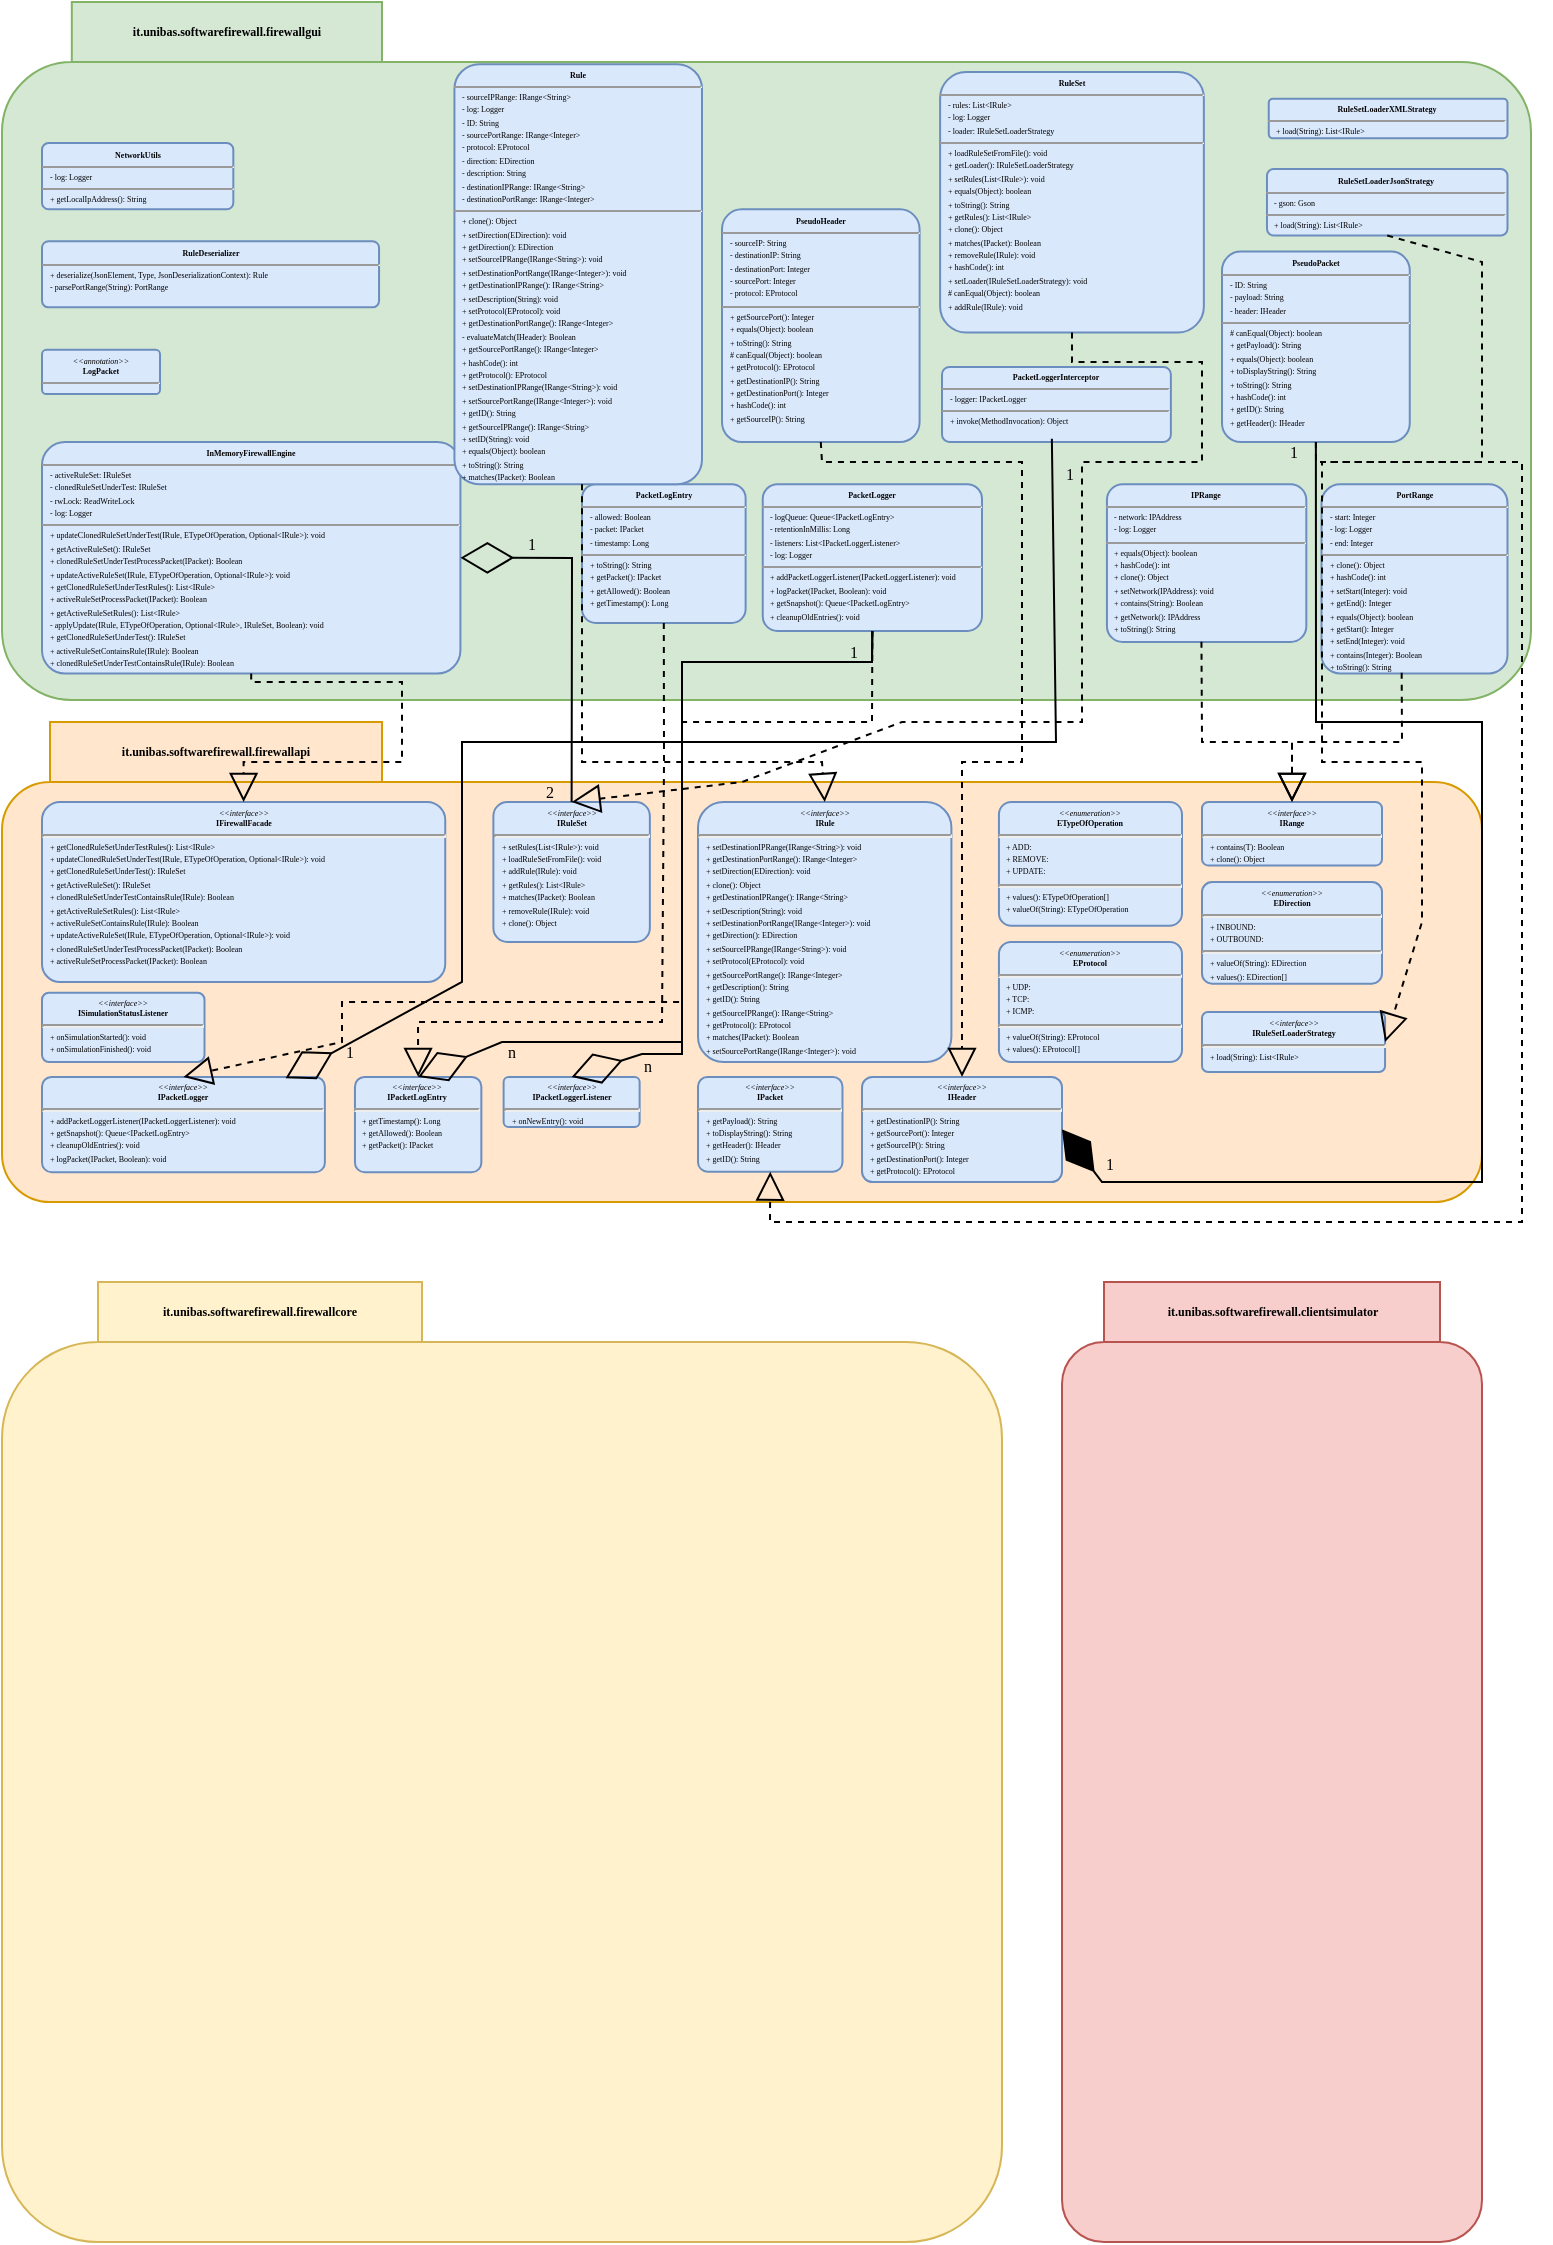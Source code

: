 <mxfile version="27.0.9">
  <diagram id="IjTwH-Po86_Vqoa0VxKK" name="Page-1">
    <mxGraphModel dx="2357" dy="2065" grid="1" gridSize="10" guides="1" tooltips="1" connect="1" arrows="1" fold="1" page="1" pageScale="1" pageWidth="827" pageHeight="1169" background="none" math="0" shadow="0">
      <root>
        <mxCell id="0" />
        <mxCell id="1" parent="0" />
        <mxCell id="Y7qKBM2O2GGH0q0RzG9P-3" value="&lt;font&gt;it.unibas.softwarefirewall.firewallapi&lt;/font&gt;" style="shape=folder;fontStyle=1;tabWidth=190;tabHeight=30;tabPosition=left;html=1;boundedLbl=1;labelInHeader=1;container=1;collapsible=0;recursiveResize=0;whiteSpace=wrap;rounded=1;shadow=0;fillColor=#ffe6cc;strokeColor=#d79b00;fontFamily=Jetbrains Mono;fontSize=6;" parent="1" vertex="1">
          <mxGeometry x="-780" y="-800" width="740" height="240" as="geometry" />
        </mxCell>
        <mxCell id="zuTtKcM1ff-oa4k9CTwb-6" value="" style="group" parent="Y7qKBM2O2GGH0q0RzG9P-3" vertex="1" connectable="0">
          <mxGeometry x="20" y="40" width="671.53" height="209.87" as="geometry" />
        </mxCell>
        <mxCell id="node12" value="&lt;p style=&quot;margin:0px;margin-top:4px;text-align:center;&quot;&gt;&lt;i&gt;&amp;lt;&amp;lt;enumeration&amp;gt;&amp;gt;&lt;/i&gt;&lt;br&gt;&lt;b&gt;EDirection&lt;/b&gt;&lt;/p&gt;&lt;hr&gt;&lt;p style=&quot;margin:0 0 0 4px;line-height:1.6;&quot;&gt;+ INBOUND: &lt;br&gt;+ OUTBOUND: &lt;/p&gt;&lt;hr&gt;&lt;p style=&quot;margin:0 0 0 4px;line-height:1.6;&quot;&gt;+ valueOf(String): EDirection&lt;br&gt;+ values(): EDirection[]&lt;/p&gt;" style="verticalAlign=top;align=left;overflow=fill;fontSize=4;fontFamily=Jetbrains Mono;html=1;rounded=1;shadow=0;comic=0;labelBackgroundColor=none;strokeWidth=1;strokeColor=#6c8ebf;arcSize=10;fontColor=default;fillColor=#dae8fc;" parent="zuTtKcM1ff-oa4k9CTwb-6" vertex="1">
          <mxGeometry x="580" y="40" width="90" height="50.82" as="geometry" />
        </mxCell>
        <mxCell id="node13" value="&lt;p style=&quot;margin:0px;margin-top:4px;text-align:center;&quot;&gt;&lt;i&gt;&amp;lt;&amp;lt;interface&amp;gt;&amp;gt;&lt;/i&gt;&lt;br&gt;&lt;b&gt;IRange&lt;/b&gt;&lt;/p&gt;&lt;hr&gt;&lt;p style=&quot;margin:0 0 0 4px;line-height:1.6;&quot;&gt;+ contains(T): Boolean&lt;br&gt;+ clone(): Object&lt;/p&gt;" style="verticalAlign=top;align=left;overflow=fill;fontSize=4;fontFamily=Jetbrains Mono;html=1;rounded=1;shadow=0;comic=0;labelBackgroundColor=none;strokeWidth=1;strokeColor=#6c8ebf;arcSize=10;fontColor=default;fillColor=#dae8fc;" parent="zuTtKcM1ff-oa4k9CTwb-6" vertex="1">
          <mxGeometry x="580" width="90" height="31.76" as="geometry" />
        </mxCell>
        <mxCell id="node7" value="&lt;p style=&quot;margin:0px;margin-top:4px;text-align:center;&quot;&gt;&lt;i&gt;&amp;lt;&amp;lt;interface&amp;gt;&amp;gt;&lt;/i&gt;&lt;br&gt;&lt;b&gt;IRuleSet&lt;/b&gt;&lt;/p&gt;&lt;hr&gt;&lt;p style=&quot;margin:0 0 0 4px;line-height:1.6;&quot;&gt;+ setRules(List&amp;lt;IRule&amp;gt;): void&lt;br&gt;+ loadRuleSetFromFile(): void&lt;br&gt;+ addRule(IRule): void&lt;br&gt;+ getRules(): List&amp;lt;IRule&amp;gt;&lt;br&gt;+ matches(IPacket): Boolean&lt;br&gt;+ removeRule(IRule): void&lt;br&gt;+ clone(): Object&lt;/p&gt;" style="verticalAlign=top;align=left;overflow=fill;fontSize=4;fontFamily=Jetbrains Mono;html=1;rounded=1;shadow=0;comic=0;labelBackgroundColor=none;strokeWidth=1;strokeColor=#6c8ebf;arcSize=10;fontColor=default;fillColor=#dae8fc;" parent="zuTtKcM1ff-oa4k9CTwb-6" vertex="1">
          <mxGeometry x="225.69" width="78.24" height="70" as="geometry" />
        </mxCell>
        <mxCell id="node8" value="&lt;p style=&quot;margin:0px;margin-top:4px;text-align:center;&quot;&gt;&lt;i&gt;&amp;lt;&amp;lt;interface&amp;gt;&amp;gt;&lt;/i&gt;&lt;br&gt;&lt;b&gt;IRule&lt;/b&gt;&lt;/p&gt;&lt;hr&gt;&lt;p style=&quot;margin:0 0 0 4px;line-height:1.6;&quot;&gt;+ setDestinationIPRange(IRange&amp;lt;String&amp;gt;): void&lt;br&gt;+ getDestinationPortRange(): IRange&amp;lt;Integer&amp;gt;&lt;br&gt;+ setDirection(EDirection): void&lt;br&gt;+ clone(): Object&lt;br&gt;+ getDestinationIPRange(): IRange&amp;lt;String&amp;gt;&lt;br&gt;+ setDescription(String): void&lt;br&gt;+ setDestinationPortRange(IRange&amp;lt;Integer&amp;gt;): void&lt;br&gt;+ getDirection(): EDirection&lt;br&gt;+ setSourceIPRange(IRange&amp;lt;String&amp;gt;): void&lt;br&gt;+ setProtocol(EProtocol): void&lt;br&gt;+ getSourcePortRange(): IRange&amp;lt;Integer&amp;gt;&lt;br&gt;+ getDescription(): String&lt;br&gt;+ getID(): String&lt;br&gt;+ getSourceIPRange(): IRange&amp;lt;String&amp;gt;&lt;br&gt;+ getProtocol(): EProtocol&lt;br&gt;+ matches(IPacket): Boolean&lt;br&gt;+ setSourcePortRange(IRange&amp;lt;Integer&amp;gt;): void&lt;/p&gt;" style="verticalAlign=top;align=left;overflow=fill;fontSize=4;fontFamily=Jetbrains Mono;html=1;rounded=1;shadow=0;comic=0;labelBackgroundColor=none;strokeWidth=1;strokeColor=#6c8ebf;arcSize=10;fontColor=default;fillColor=#dae8fc;" parent="zuTtKcM1ff-oa4k9CTwb-6" vertex="1">
          <mxGeometry x="328.01" width="126.69" height="130" as="geometry" />
        </mxCell>
        <mxCell id="node1" value="&lt;p style=&quot;margin:0px;margin-top:4px;text-align:center;&quot;&gt;&lt;i&gt;&amp;lt;&amp;lt;interface&amp;gt;&amp;gt;&lt;/i&gt;&lt;br&gt;&lt;b&gt;IFirewallFacade&lt;/b&gt;&lt;/p&gt;&lt;hr&gt;&lt;p style=&quot;margin:0 0 0 4px;line-height:1.6;&quot;&gt;+ getClonedRuleSetUnderTestRules(): List&amp;lt;IRule&amp;gt;&lt;br&gt;+ updateClonedRuleSetUnderTest(IRule, ETypeOfOperation, Optional&amp;lt;IRule&amp;gt;): void&lt;br&gt;+ getClonedRuleSetUnderTest(): IRuleSet&lt;br&gt;+ getActiveRuleSet(): IRuleSet&lt;br&gt;+ clonedRuleSetUnderTestContainsRule(IRule): Boolean&lt;br&gt;+ getActiveRuleSetRules(): List&amp;lt;IRule&amp;gt;&lt;br&gt;+ activeRuleSetContainsRule(IRule): Boolean&lt;br&gt;+ updateActiveRuleSet(IRule, ETypeOfOperation, Optional&amp;lt;IRule&amp;gt;): void&lt;br&gt;+ clonedRuleSetUnderTestProcessPacket(IPacket): Boolean&lt;br&gt;+ activeRuleSetProcessPacket(IPacket): Boolean&lt;/p&gt;" style="verticalAlign=top;align=left;overflow=fill;fontSize=4;fontFamily=Jetbrains Mono;html=1;rounded=1;shadow=0;comic=0;labelBackgroundColor=none;strokeWidth=1;fillColor=#dae8fc;strokeColor=#6c8ebf;arcSize=10;" parent="zuTtKcM1ff-oa4k9CTwb-6" vertex="1">
          <mxGeometry width="201.62" height="90" as="geometry" />
        </mxCell>
        <mxCell id="node9" value="&lt;p style=&quot;margin:0px;margin-top:4px;text-align:center;&quot;&gt;&lt;i&gt;&amp;lt;&amp;lt;interface&amp;gt;&amp;gt;&lt;/i&gt;&lt;br&gt;&lt;b&gt;ISimulationStatusListener&lt;/b&gt;&lt;/p&gt;&lt;hr&gt;&lt;p style=&quot;margin:0 0 0 4px;line-height:1.6;&quot;&gt;+ onSimulationStarted(): void&lt;br&gt;+ onSimulationFinished(): void&lt;/p&gt;" style="verticalAlign=top;align=left;overflow=fill;fontSize=4;fontFamily=Jetbrains Mono;html=1;rounded=1;shadow=0;comic=0;labelBackgroundColor=none;strokeWidth=1;strokeColor=#6c8ebf;arcSize=10;fontColor=default;fillColor=#dae8fc;" parent="zuTtKcM1ff-oa4k9CTwb-6" vertex="1">
          <mxGeometry y="95.374" width="81.25" height="34.624" as="geometry" />
        </mxCell>
        <mxCell id="5QhLUKLZfmG-UPf2fnDZ-47" value="&lt;div style=&quot;text-align: center;&quot;&gt;&lt;font face=&quot;Jetbrains Mono&quot;&gt;&lt;span style=&quot;font-size: 8px;&quot;&gt;1&lt;/span&gt;&lt;/font&gt;&lt;/div&gt;" style="text;whiteSpace=wrap;html=1;" vertex="1" parent="zuTtKcM1ff-oa4k9CTwb-6">
          <mxGeometry x="150" y="110" width="10" height="20" as="geometry" />
        </mxCell>
        <mxCell id="5QhLUKLZfmG-UPf2fnDZ-55" value="&lt;div style=&quot;text-align: center;&quot;&gt;&lt;font face=&quot;Jetbrains Mono&quot;&gt;&lt;span style=&quot;font-size: 8px;&quot;&gt;1&lt;/span&gt;&lt;/font&gt;&lt;/div&gt;" style="text;whiteSpace=wrap;html=1;" vertex="1" parent="zuTtKcM1ff-oa4k9CTwb-6">
          <mxGeometry x="530" y="166" width="10" height="20" as="geometry" />
        </mxCell>
        <mxCell id="node2" value="&lt;p style=&quot;margin:0px;margin-top:4px;text-align:center;&quot;&gt;&lt;i&gt;&amp;lt;&amp;lt;interface&amp;gt;&amp;gt;&lt;/i&gt;&lt;br&gt;&lt;b&gt;IPacketLogger&lt;/b&gt;&lt;/p&gt;&lt;hr&gt;&lt;p style=&quot;margin:0 0 0 4px;line-height:1.6;&quot;&gt;+ addPacketLoggerListener(IPacketLoggerListener): void&lt;br&gt;+ getSnapshot(): Queue&amp;lt;IPacketLogEntry&amp;gt;&lt;br&gt;+ cleanupOldEntries(): void&lt;br&gt;+ logPacket(IPacket, Boolean): void&lt;/p&gt;" style="verticalAlign=top;align=left;overflow=fill;fontSize=4;fontFamily=Jetbrains Mono;html=1;rounded=1;shadow=0;comic=0;labelBackgroundColor=none;strokeWidth=1;strokeColor=#6c8ebf;arcSize=10;fontColor=default;fillColor=#dae8fc;" parent="Y7qKBM2O2GGH0q0RzG9P-3" vertex="1">
          <mxGeometry x="20" y="177.453" width="141.435" height="47.647" as="geometry" />
        </mxCell>
        <mxCell id="node6" value="&lt;p style=&quot;margin:0px;margin-top:4px;text-align:center;&quot;&gt;&lt;i&gt;&amp;lt;&amp;lt;interface&amp;gt;&amp;gt;&lt;/i&gt;&lt;br&gt;&lt;b&gt;IPacketLoggerListener&lt;/b&gt;&lt;/p&gt;&lt;hr&gt;&lt;p style=&quot;margin:0 0 0 4px;line-height:1.6;&quot;&gt;+ onNewEntry(): void&lt;/p&gt;" style="verticalAlign=top;align=left;overflow=fill;fontSize=4;fontFamily=Jetbrains Mono;html=1;rounded=1;shadow=0;comic=0;labelBackgroundColor=none;strokeWidth=1;strokeColor=#6c8ebf;arcSize=10;fontColor=default;fillColor=#dae8fc;" parent="Y7qKBM2O2GGH0q0RzG9P-3" vertex="1">
          <mxGeometry x="250.803" y="177.453" width="68.009" height="25.094" as="geometry" />
        </mxCell>
        <mxCell id="node11" value="&lt;p style=&quot;margin:0px;margin-top:4px;text-align:center;&quot;&gt;&lt;font&gt;&lt;i&gt;&amp;lt;&amp;lt;interface&amp;gt;&amp;gt;&lt;/i&gt;&lt;br&gt;&lt;b&gt;IPacketLogEntry&lt;/b&gt;&lt;/font&gt;&lt;/p&gt;&lt;hr&gt;&lt;p style=&quot;margin:0 0 0 4px;line-height:1.6;&quot;&gt;&lt;font&gt;+ getTimestamp(): Long&lt;br&gt;+ getAllowed(): Boolean&lt;br&gt;+ getPacket(): IPacket&lt;/font&gt;&lt;/p&gt;" style="verticalAlign=top;align=left;overflow=fill;fontSize=4;fontFamily=Jetbrains Mono;html=1;rounded=1;shadow=0;comic=0;labelBackgroundColor=none;strokeWidth=1;strokeColor=#6c8ebf;arcSize=10;fontColor=default;fillColor=#dae8fc;" parent="Y7qKBM2O2GGH0q0RzG9P-3" vertex="1">
          <mxGeometry x="176.481" y="177.453" width="63.194" height="47.647" as="geometry" />
        </mxCell>
        <mxCell id="node0" value="&lt;p style=&quot;margin:0px;margin-top:4px;text-align:center;&quot;&gt;&lt;i&gt;&amp;lt;&amp;lt;interface&amp;gt;&amp;gt;&lt;/i&gt;&lt;br&gt;&lt;b&gt;IPacket&lt;/b&gt;&lt;/p&gt;&lt;hr&gt;&lt;p style=&quot;margin:0 0 0 4px;line-height:1.6;&quot;&gt;+ getPayload(): String&lt;br&gt;+ toDisplayString(): String&lt;br&gt;+ getHeader(): IHeader&lt;br&gt;+ getID(): String&lt;/p&gt;" style="verticalAlign=top;align=left;overflow=fill;fontSize=4;fontFamily=Jetbrains Mono;html=1;rounded=1;shadow=0;comic=0;labelBackgroundColor=none;strokeWidth=1;strokeColor=#6c8ebf;arcSize=10;fontColor=default;fillColor=#dae8fc;" parent="Y7qKBM2O2GGH0q0RzG9P-3" vertex="1">
          <mxGeometry x="348.01" y="177.45" width="72.22" height="47.37" as="geometry" />
        </mxCell>
        <mxCell id="node3" value="&lt;p style=&quot;margin:0px;margin-top:4px;text-align:center;&quot;&gt;&lt;font&gt;&lt;i&gt;&amp;lt;&amp;lt;interface&amp;gt;&amp;gt;&lt;/i&gt;&lt;br&gt;&lt;b&gt;IHeader&lt;/b&gt;&lt;/font&gt;&lt;/p&gt;&lt;hr&gt;&lt;p style=&quot;margin:0 0 0 4px;line-height:1.6;&quot;&gt;&lt;font&gt;+ getDestinationIP(): String&lt;br&gt;+ getSourcePort(): Integer&lt;br&gt;+ getSourceIP(): String&lt;br&gt;+ getDestinationPort(): Integer&lt;br&gt;+ getProtocol(): EProtocol&lt;/font&gt;&lt;/p&gt;" style="verticalAlign=top;align=left;overflow=fill;fontSize=4;fontFamily=Jetbrains Mono;html=1;rounded=1;shadow=0;comic=0;labelBackgroundColor=none;strokeWidth=1;strokeColor=#6c8ebf;arcSize=10;fontColor=default;fillColor=#dae8fc;" parent="Y7qKBM2O2GGH0q0RzG9P-3" vertex="1">
          <mxGeometry x="430" y="177.45" width="100" height="52.55" as="geometry" />
        </mxCell>
        <mxCell id="5QhLUKLZfmG-UPf2fnDZ-26" value="&lt;div style=&quot;text-align: center;&quot;&gt;&lt;span style=&quot;background-color: transparent; color: light-dark(rgb(0, 0, 0), rgb(255, 255, 255)); font-size: 8px;&quot;&gt;&lt;font face=&quot;Jetbrains Mono&quot;&gt;2&lt;/font&gt;&lt;/span&gt;&lt;/div&gt;" style="text;whiteSpace=wrap;html=1;" vertex="1" parent="Y7qKBM2O2GGH0q0RzG9P-3">
          <mxGeometry x="270" y="20" width="10" height="20" as="geometry" />
        </mxCell>
        <mxCell id="5QhLUKLZfmG-UPf2fnDZ-43" value="&lt;div style=&quot;text-align: center;&quot;&gt;&lt;font face=&quot;Jetbrains Mono&quot;&gt;&lt;span style=&quot;font-size: 8px;&quot;&gt;n&lt;/span&gt;&lt;/font&gt;&lt;/div&gt;" style="text;whiteSpace=wrap;html=1;" vertex="1" parent="Y7qKBM2O2GGH0q0RzG9P-3">
          <mxGeometry x="250.8" y="150" width="10" height="20" as="geometry" />
        </mxCell>
        <mxCell id="5QhLUKLZfmG-UPf2fnDZ-45" value="&lt;div style=&quot;text-align: center;&quot;&gt;&lt;font face=&quot;Jetbrains Mono&quot;&gt;&lt;span style=&quot;font-size: 8px;&quot;&gt;n&lt;/span&gt;&lt;/font&gt;&lt;/div&gt;" style="text;whiteSpace=wrap;html=1;" vertex="1" parent="Y7qKBM2O2GGH0q0RzG9P-3">
          <mxGeometry x="318.81" y="157.45" width="10" height="20" as="geometry" />
        </mxCell>
        <mxCell id="node5" value="&lt;p style=&quot;margin:0px;margin-top:4px;text-align:center;&quot;&gt;&lt;i&gt;&amp;lt;&amp;lt;interface&amp;gt;&amp;gt;&lt;/i&gt;&lt;br&gt;&lt;b&gt;IRuleSetLoaderStrategy&lt;/b&gt;&lt;/p&gt;&lt;hr&gt;&lt;p style=&quot;margin:0 0 0 4px;line-height:1.6;&quot;&gt;+ load(String): List&amp;lt;IRule&amp;gt;&lt;/p&gt;" style="verticalAlign=top;align=left;overflow=fill;fontSize=4;fontFamily=Jetbrains Mono;html=1;rounded=1;shadow=0;comic=0;labelBackgroundColor=none;strokeWidth=1;strokeColor=#6c8ebf;arcSize=10;fontColor=default;fillColor=#dae8fc;" parent="Y7qKBM2O2GGH0q0RzG9P-3" vertex="1">
          <mxGeometry x="600" y="145" width="91.53" height="30" as="geometry" />
        </mxCell>
        <mxCell id="node10" value="&lt;p style=&quot;margin:0px;margin-top:4px;text-align:center;&quot;&gt;&lt;i&gt;&amp;lt;&amp;lt;enumeration&amp;gt;&amp;gt;&lt;/i&gt;&lt;br&gt;&lt;b&gt;ETypeOfOperation&lt;/b&gt;&lt;/p&gt;&lt;hr&gt;&lt;p style=&quot;margin:0 0 0 4px;line-height:1.6;&quot;&gt;+ ADD: &lt;br&gt;+ REMOVE: &lt;br&gt;+ UPDATE: &lt;/p&gt;&lt;hr&gt;&lt;p style=&quot;margin:0 0 0 4px;line-height:1.6;&quot;&gt;+ values(): ETypeOfOperation[]&lt;br&gt;+ valueOf(String): ETypeOfOperation&lt;/p&gt;" style="verticalAlign=top;align=left;overflow=fill;fontSize=4;fontFamily=Jetbrains Mono;html=1;rounded=1;shadow=0;comic=0;labelBackgroundColor=none;strokeWidth=1;strokeColor=#6c8ebf;arcSize=10;fontColor=default;fillColor=#dae8fc;" parent="Y7qKBM2O2GGH0q0RzG9P-3" vertex="1">
          <mxGeometry x="498.47" y="40.0" width="91.53" height="61.88" as="geometry" />
        </mxCell>
        <mxCell id="node4" value="&lt;p style=&quot;margin:0px;margin-top:4px;text-align:center;&quot;&gt;&lt;i&gt;&amp;lt;&amp;lt;enumeration&amp;gt;&amp;gt;&lt;/i&gt;&lt;br&gt;&lt;b&gt;EProtocol&lt;/b&gt;&lt;/p&gt;&lt;hr&gt;&lt;p style=&quot;margin:0 0 0 4px;line-height:1.6;&quot;&gt;+ UDP: &lt;br&gt;+ TCP: &lt;br&gt;+ ICMP: &lt;/p&gt;&lt;hr&gt;&lt;p style=&quot;margin:0 0 0 4px;line-height:1.6;&quot;&gt;+ valueOf(String): EProtocol&lt;br&gt;+ values(): EProtocol[]&lt;/p&gt;" style="verticalAlign=top;align=left;overflow=fill;fontSize=4;fontFamily=Jetbrains Mono;html=1;rounded=1;shadow=0;comic=0;labelBackgroundColor=none;strokeWidth=1;strokeColor=#6c8ebf;arcSize=10;fontColor=default;fillColor=#dae8fc;" parent="Y7qKBM2O2GGH0q0RzG9P-3" vertex="1">
          <mxGeometry x="498.47" y="110" width="91.53" height="60" as="geometry" />
        </mxCell>
        <mxCell id="OnnQE_iedf080fl_v-75-1" value="&lt;font&gt;it.unibas.softwarefirewall.firewallgui&lt;/font&gt;" style="shape=folder;fontStyle=1;tabWidth=190;tabHeight=30;tabPosition=left;html=1;boundedLbl=1;labelInHeader=1;container=1;collapsible=0;recursiveResize=0;whiteSpace=wrap;rounded=1;shadow=0;fillColor=#d5e8d4;strokeColor=#82b366;fontFamily=Jetbrains Mono;fontSize=6;" parent="1" vertex="1">
          <mxGeometry x="-780" y="-1160" width="764.5" height="349" as="geometry" />
        </mxCell>
        <mxCell id="5QhLUKLZfmG-UPf2fnDZ-11" value="&lt;p style=&quot;margin:0px;margin-top:4px;text-align:center;&quot;&gt;&lt;b&gt;PseudoPacket&lt;/b&gt;&lt;/p&gt;&lt;hr size=&quot;1&quot;/&gt;&lt;p style=&quot;margin:0 0 0 4px;line-height:1.6;&quot;&gt;- ID: String&lt;br/&gt;- payload: String&lt;br/&gt;- header: IHeader&lt;/p&gt;&lt;hr size=&quot;1&quot;/&gt;&lt;p style=&quot;margin:0 0 0 4px;line-height:1.6;&quot;&gt;# canEqual(Object): boolean&lt;br/&gt;+ getPayload(): String&lt;br/&gt;+ equals(Object): boolean&lt;br/&gt;+ toDisplayString(): String&lt;br/&gt;+ toString(): String&lt;br/&gt;+ hashCode(): int&lt;br/&gt;+ getID(): String&lt;br/&gt;+ getHeader(): IHeader&lt;/p&gt;" style="verticalAlign=top;align=left;overflow=fill;fontSize=4;fontFamily=Jetbrains Mono;html=1;rounded=1;shadow=0;comic=0;labelBackgroundColor=none;strokeWidth=1;pointerEvents=0;fontColor=default;fillColor=#dae8fc;gradientColor=none;strokeColor=#6c8ebf;arcSize=10;" vertex="1" parent="OnnQE_iedf080fl_v-75-1">
          <mxGeometry x="610" y="124.8" width="93.88" height="95.2" as="geometry" />
        </mxCell>
        <mxCell id="5QhLUKLZfmG-UPf2fnDZ-2" value="&lt;p style=&quot;margin:0px;margin-top:4px;text-align:center;&quot;&gt;&lt;b&gt;IPRange&lt;/b&gt;&lt;/p&gt;&lt;hr size=&quot;1&quot;/&gt;&lt;p style=&quot;margin:0 0 0 4px;line-height:1.6;&quot;&gt;- network: IPAddress&lt;br/&gt;- log: Logger&lt;/p&gt;&lt;hr size=&quot;1&quot;/&gt;&lt;p style=&quot;margin:0 0 0 4px;line-height:1.6;&quot;&gt;+ equals(Object): boolean&lt;br/&gt;+ hashCode(): int&lt;br/&gt;+ clone(): Object&lt;br/&gt;+ setNetwork(IPAddress): void&lt;br/&gt;+ contains(String): Boolean&lt;br/&gt;+ getNetwork(): IPAddress&lt;br/&gt;+ toString(): String&lt;/p&gt;" style="verticalAlign=top;align=left;overflow=fill;fontSize=4;fontFamily=Jetbrains Mono;html=1;rounded=1;shadow=0;comic=0;labelBackgroundColor=none;strokeWidth=1;pointerEvents=0;fontColor=default;fillColor=#dae8fc;gradientColor=none;strokeColor=#6c8ebf;arcSize=10;" vertex="1" parent="OnnQE_iedf080fl_v-75-1">
          <mxGeometry x="552.47" y="241.13" width="99.69" height="78.87" as="geometry" />
        </mxCell>
        <mxCell id="5QhLUKLZfmG-UPf2fnDZ-3" value="&lt;p style=&quot;margin:0px;margin-top:4px;text-align:center;&quot;&gt;&lt;b&gt;InMemoryFirewallEngine&lt;/b&gt;&lt;/p&gt;&lt;hr size=&quot;1&quot;/&gt;&lt;p style=&quot;margin:0 0 0 4px;line-height:1.6;&quot;&gt;- activeRuleSet: IRuleSet&lt;br/&gt;- clonedRuleSetUnderTest: IRuleSet&lt;br/&gt;- rwLock: ReadWriteLock&lt;br/&gt;- log: Logger&lt;/p&gt;&lt;hr size=&quot;1&quot;/&gt;&lt;p style=&quot;margin:0 0 0 4px;line-height:1.6;&quot;&gt;+ updateClonedRuleSetUnderTest(IRule, ETypeOfOperation, Optional&amp;lt;IRule&amp;gt;): void&lt;br/&gt;+ getActiveRuleSet(): IRuleSet&lt;br/&gt;+ clonedRuleSetUnderTestProcessPacket(IPacket): Boolean&lt;br/&gt;+ updateActiveRuleSet(IRule, ETypeOfOperation, Optional&amp;lt;IRule&amp;gt;): void&lt;br/&gt;+ getClonedRuleSetUnderTestRules(): List&amp;lt;IRule&amp;gt;&lt;br/&gt;+ activeRuleSetProcessPacket(IPacket): Boolean&lt;br/&gt;+ getActiveRuleSetRules(): List&amp;lt;IRule&amp;gt;&lt;br/&gt;- applyUpdate(IRule, ETypeOfOperation, Optional&amp;lt;IRule&amp;gt;, IRuleSet, Boolean): void&lt;br/&gt;+ getClonedRuleSetUnderTest(): IRuleSet&lt;br/&gt;+ activeRuleSetContainsRule(IRule): Boolean&lt;br/&gt;+ clonedRuleSetUnderTestContainsRule(IRule): Boolean&lt;/p&gt;" style="verticalAlign=top;align=left;overflow=fill;fontSize=4;fontFamily=Jetbrains Mono;html=1;rounded=1;shadow=0;comic=0;labelBackgroundColor=none;strokeWidth=1;pointerEvents=0;fontColor=default;fillColor=#dae8fc;gradientColor=none;strokeColor=#6c8ebf;arcSize=10;" vertex="1" parent="OnnQE_iedf080fl_v-75-1">
          <mxGeometry x="20" y="220" width="209.21" height="115.76" as="geometry" />
        </mxCell>
        <mxCell id="5QhLUKLZfmG-UPf2fnDZ-4" value="&lt;p style=&quot;margin:0px;margin-top:4px;text-align:center;&quot;&gt;&lt;i&gt;&amp;lt;&amp;lt;annotation&amp;gt;&amp;gt;&lt;/i&gt;&lt;br/&gt;&lt;b&gt;LogPacket&lt;/b&gt;&lt;/p&gt;&lt;hr size=&quot;1&quot;/&gt;" style="verticalAlign=top;align=left;overflow=fill;fontSize=4;fontFamily=Jetbrains Mono;html=1;rounded=1;shadow=0;comic=0;labelBackgroundColor=none;strokeWidth=1;pointerEvents=0;fontColor=default;fillColor=#dae8fc;gradientColor=none;strokeColor=#6c8ebf;arcSize=10;" vertex="1" parent="OnnQE_iedf080fl_v-75-1">
          <mxGeometry x="20" y="173.91" width="59.01" height="22.13" as="geometry" />
        </mxCell>
        <mxCell id="5QhLUKLZfmG-UPf2fnDZ-5" value="&lt;p style=&quot;margin:0px;margin-top:4px;text-align:center;&quot;&gt;&lt;b&gt;NetworkUtils&lt;/b&gt;&lt;/p&gt;&lt;hr size=&quot;1&quot;/&gt;&lt;p style=&quot;margin:0 0 0 4px;line-height:1.6;&quot;&gt;- log: Logger&lt;/p&gt;&lt;hr size=&quot;1&quot;/&gt;&lt;p style=&quot;margin:0 0 0 4px;line-height:1.6;&quot;&gt;+ getLocalIpAddress(): String&lt;/p&gt;" style="verticalAlign=top;align=left;overflow=fill;fontSize=4;fontFamily=Jetbrains Mono;html=1;rounded=1;shadow=0;comic=0;labelBackgroundColor=none;strokeWidth=1;pointerEvents=0;fontColor=default;fillColor=#dae8fc;gradientColor=none;strokeColor=#6c8ebf;arcSize=10;" vertex="1" parent="OnnQE_iedf080fl_v-75-1">
          <mxGeometry x="20" y="70.56" width="95.66" height="33.11" as="geometry" />
        </mxCell>
        <mxCell id="5QhLUKLZfmG-UPf2fnDZ-6" value="&lt;p style=&quot;margin:0px;margin-top:4px;text-align:center;&quot;&gt;&lt;b&gt;PacketLogEntry&lt;/b&gt;&lt;/p&gt;&lt;hr size=&quot;1&quot;/&gt;&lt;p style=&quot;margin:0 0 0 4px;line-height:1.6;&quot;&gt;- allowed: Boolean&lt;br/&gt;- packet: IPacket&lt;br/&gt;- timestamp: Long&lt;/p&gt;&lt;hr size=&quot;1&quot;/&gt;&lt;p style=&quot;margin:0 0 0 4px;line-height:1.6;&quot;&gt;+ toString(): String&lt;br/&gt;+ getPacket(): IPacket&lt;br/&gt;+ getAllowed(): Boolean&lt;br/&gt;+ getTimestamp(): Long&lt;/p&gt;" style="verticalAlign=top;align=left;overflow=fill;fontSize=4;fontFamily=Jetbrains Mono;html=1;rounded=1;shadow=0;comic=0;labelBackgroundColor=none;strokeWidth=1;pointerEvents=0;fontColor=default;fillColor=#dae8fc;gradientColor=none;strokeColor=#6c8ebf;arcSize=10;" vertex="1" parent="OnnQE_iedf080fl_v-75-1">
          <mxGeometry x="290" y="241.13" width="81.81" height="69.36" as="geometry" />
        </mxCell>
        <mxCell id="5QhLUKLZfmG-UPf2fnDZ-7" value="&lt;p style=&quot;margin:0px;margin-top:4px;text-align:center;&quot;&gt;&lt;b&gt;PacketLogger&lt;/b&gt;&lt;/p&gt;&lt;hr size=&quot;1&quot;/&gt;&lt;p style=&quot;margin:0 0 0 4px;line-height:1.6;&quot;&gt;- logQueue: Queue&amp;lt;IPacketLogEntry&amp;gt;&lt;br/&gt;- retentionInMillis: Long&lt;br/&gt;- listeners: List&amp;lt;IPacketLoggerListener&amp;gt;&lt;br/&gt;- log: Logger&lt;/p&gt;&lt;hr size=&quot;1&quot;/&gt;&lt;p style=&quot;margin:0 0 0 4px;line-height:1.6;&quot;&gt;+ addPacketLoggerListener(IPacketLoggerListener): void&lt;br/&gt;+ logPacket(IPacket, Boolean): void&lt;br/&gt;+ getSnapshot(): Queue&amp;lt;IPacketLogEntry&amp;gt;&lt;br/&gt;+ cleanupOldEntries(): void&lt;/p&gt;" style="verticalAlign=top;align=left;overflow=fill;fontSize=4;fontFamily=Jetbrains Mono;html=1;rounded=1;shadow=0;comic=0;labelBackgroundColor=none;strokeWidth=1;pointerEvents=0;fontColor=default;fillColor=#dae8fc;gradientColor=none;strokeColor=#6c8ebf;arcSize=10;" vertex="1" parent="OnnQE_iedf080fl_v-75-1">
          <mxGeometry x="380.37" y="241.13" width="109.63" height="73.33" as="geometry" />
        </mxCell>
        <mxCell id="5QhLUKLZfmG-UPf2fnDZ-8" value="&lt;p style=&quot;margin:0px;margin-top:4px;text-align:center;&quot;&gt;&lt;b&gt;PacketLoggerInterceptor&lt;/b&gt;&lt;/p&gt;&lt;hr size=&quot;1&quot;/&gt;&lt;p style=&quot;margin:0 0 0 4px;line-height:1.6;&quot;&gt;- logger: IPacketLogger&lt;/p&gt;&lt;hr size=&quot;1&quot;/&gt;&lt;p style=&quot;margin:0 0 0 4px;line-height:1.6;&quot;&gt;+ invoke(MethodInvocation): Object&lt;/p&gt;" style="verticalAlign=top;align=left;overflow=fill;fontSize=4;fontFamily=Jetbrains Mono;html=1;rounded=1;shadow=0;comic=0;labelBackgroundColor=none;strokeWidth=1;pointerEvents=0;fontColor=default;fillColor=#dae8fc;gradientColor=none;strokeColor=#6c8ebf;arcSize=10;" vertex="1" parent="OnnQE_iedf080fl_v-75-1">
          <mxGeometry x="470" y="182.48" width="114.44" height="37.52" as="geometry" />
        </mxCell>
        <mxCell id="5QhLUKLZfmG-UPf2fnDZ-9" value="&lt;p style=&quot;margin:0px;margin-top:4px;text-align:center;&quot;&gt;&lt;b&gt;PortRange&lt;/b&gt;&lt;/p&gt;&lt;hr size=&quot;1&quot;/&gt;&lt;p style=&quot;margin:0 0 0 4px;line-height:1.6;&quot;&gt;- start: Integer&lt;br/&gt;- log: Logger&lt;br/&gt;- end: Integer&lt;/p&gt;&lt;hr size=&quot;1&quot;/&gt;&lt;p style=&quot;margin:0 0 0 4px;line-height:1.6;&quot;&gt;+ clone(): Object&lt;br/&gt;+ hashCode(): int&lt;br/&gt;+ setStart(Integer): void&lt;br/&gt;+ getEnd(): Integer&lt;br/&gt;+ equals(Object): boolean&lt;br/&gt;+ getStart(): Integer&lt;br/&gt;+ setEnd(Integer): void&lt;br/&gt;+ contains(Integer): Boolean&lt;br/&gt;+ toString(): String&lt;/p&gt;" style="verticalAlign=top;align=left;overflow=fill;fontSize=4;fontFamily=Jetbrains Mono;html=1;rounded=1;shadow=0;comic=0;labelBackgroundColor=none;strokeWidth=1;pointerEvents=0;fontColor=default;fillColor=#dae8fc;gradientColor=none;strokeColor=#6c8ebf;arcSize=10;" vertex="1" parent="OnnQE_iedf080fl_v-75-1">
          <mxGeometry x="659.76" y="241.13" width="92.98" height="94.63" as="geometry" />
        </mxCell>
        <mxCell id="5QhLUKLZfmG-UPf2fnDZ-10" value="&lt;p style=&quot;margin:0px;margin-top:4px;text-align:center;&quot;&gt;&lt;b&gt;PseudoHeader&lt;/b&gt;&lt;/p&gt;&lt;hr size=&quot;1&quot;/&gt;&lt;p style=&quot;margin:0 0 0 4px;line-height:1.6;&quot;&gt;- sourceIP: String&lt;br/&gt;- destinationIP: String&lt;br/&gt;- destinationPort: Integer&lt;br/&gt;- sourcePort: Integer&lt;br/&gt;- protocol: EProtocol&lt;/p&gt;&lt;hr size=&quot;1&quot;/&gt;&lt;p style=&quot;margin:0 0 0 4px;line-height:1.6;&quot;&gt;+ getSourcePort(): Integer&lt;br/&gt;+ equals(Object): boolean&lt;br/&gt;+ toString(): String&lt;br/&gt;# canEqual(Object): boolean&lt;br/&gt;+ getProtocol(): EProtocol&lt;br/&gt;+ getDestinationIP(): String&lt;br/&gt;+ getDestinationPort(): Integer&lt;br/&gt;+ hashCode(): int&lt;br/&gt;+ getSourceIP(): String&lt;/p&gt;" style="verticalAlign=top;align=left;overflow=fill;fontSize=4;fontFamily=Jetbrains Mono;html=1;rounded=1;shadow=0;comic=0;labelBackgroundColor=none;strokeWidth=1;pointerEvents=0;fontColor=default;fillColor=#dae8fc;gradientColor=none;strokeColor=#6c8ebf;arcSize=10;" vertex="1" parent="OnnQE_iedf080fl_v-75-1">
          <mxGeometry x="360" y="103.67" width="98.79" height="116.33" as="geometry" />
        </mxCell>
        <mxCell id="5QhLUKLZfmG-UPf2fnDZ-13" value="&lt;p style=&quot;margin:0px;margin-top:4px;text-align:center;&quot;&gt;&lt;b&gt;RuleDeserializer&lt;/b&gt;&lt;/p&gt;&lt;hr size=&quot;1&quot;/&gt;&lt;p style=&quot;margin:0 0 0 4px;line-height:1.6;&quot;&gt;+ deserialize(JsonElement, Type, JsonDeserializationContext): Rule&lt;br/&gt;- parsePortRange(String): PortRange&lt;/p&gt;" style="verticalAlign=top;align=left;overflow=fill;fontSize=4;fontFamily=Jetbrains Mono;html=1;rounded=1;shadow=0;comic=0;labelBackgroundColor=none;strokeWidth=1;pointerEvents=0;fontColor=default;fillColor=#dae8fc;gradientColor=none;strokeColor=#6c8ebf;arcSize=10;" vertex="1" parent="OnnQE_iedf080fl_v-75-1">
          <mxGeometry x="20" y="119.59" width="168.53" height="33.09" as="geometry" />
        </mxCell>
        <mxCell id="5QhLUKLZfmG-UPf2fnDZ-14" value="&lt;p style=&quot;margin:0px;margin-top:4px;text-align:center;&quot;&gt;&lt;b&gt;RuleSet&lt;/b&gt;&lt;/p&gt;&lt;hr size=&quot;1&quot;/&gt;&lt;p style=&quot;margin:0 0 0 4px;line-height:1.6;&quot;&gt;- rules: List&amp;lt;IRule&amp;gt;&lt;br/&gt;- log: Logger&lt;br/&gt;- loader: IRuleSetLoaderStrategy&lt;/p&gt;&lt;hr size=&quot;1&quot;/&gt;&lt;p style=&quot;margin:0 0 0 4px;line-height:1.6;&quot;&gt;+ loadRuleSetFromFile(): void&lt;br/&gt;+ getLoader(): IRuleSetLoaderStrategy&lt;br/&gt;+ setRules(List&amp;lt;IRule&amp;gt;): void&lt;br/&gt;+ equals(Object): boolean&lt;br/&gt;+ toString(): String&lt;br/&gt;+ getRules(): List&amp;lt;IRule&amp;gt;&lt;br/&gt;+ clone(): Object&lt;br/&gt;+ matches(IPacket): Boolean&lt;br/&gt;+ removeRule(IRule): void&lt;br/&gt;+ hashCode(): int&lt;br/&gt;+ setLoader(IRuleSetLoaderStrategy): void&lt;br/&gt;# canEqual(Object): boolean&lt;br/&gt;+ addRule(IRule): void&lt;/p&gt;" style="verticalAlign=top;align=left;overflow=fill;fontSize=4;fontFamily=Jetbrains Mono;html=1;rounded=1;shadow=0;comic=0;labelBackgroundColor=none;strokeWidth=1;pointerEvents=0;fontColor=default;fillColor=#dae8fc;gradientColor=none;strokeColor=#6c8ebf;arcSize=10;" vertex="1" parent="OnnQE_iedf080fl_v-75-1">
          <mxGeometry x="469.06" y="35.0" width="131.87" height="130.26" as="geometry" />
        </mxCell>
        <mxCell id="5QhLUKLZfmG-UPf2fnDZ-15" value="&lt;p style=&quot;margin:0px;margin-top:4px;text-align:center;&quot;&gt;&lt;b&gt;RuleSetLoaderJsonStrategy&lt;/b&gt;&lt;/p&gt;&lt;hr size=&quot;1&quot;/&gt;&lt;p style=&quot;margin:0 0 0 4px;line-height:1.6;&quot;&gt;- gson: Gson&lt;/p&gt;&lt;hr size=&quot;1&quot;/&gt;&lt;p style=&quot;margin:0 0 0 4px;line-height:1.6;&quot;&gt;+ load(String): List&amp;lt;IRule&amp;gt;&lt;/p&gt;" style="verticalAlign=top;align=left;overflow=fill;fontSize=4;fontFamily=Jetbrains Mono;html=1;rounded=1;shadow=0;comic=0;labelBackgroundColor=none;strokeWidth=1;pointerEvents=0;fontColor=default;fillColor=#dae8fc;gradientColor=none;strokeColor=#6c8ebf;arcSize=10;" vertex="1" parent="OnnQE_iedf080fl_v-75-1">
          <mxGeometry x="632.49" y="83.51" width="120.25" height="33.24" as="geometry" />
        </mxCell>
        <mxCell id="5QhLUKLZfmG-UPf2fnDZ-16" value="&lt;p style=&quot;margin:0px;margin-top:4px;text-align:center;&quot;&gt;&lt;b&gt;RuleSetLoaderXMLStrategy&lt;/b&gt;&lt;/p&gt;&lt;hr size=&quot;1&quot;/&gt;&lt;p style=&quot;margin:0 0 0 4px;line-height:1.6;&quot;&gt;+ load(String): List&amp;lt;IRule&amp;gt;&lt;/p&gt;" style="verticalAlign=top;align=left;overflow=fill;fontSize=4;fontFamily=Jetbrains Mono;html=1;rounded=1;shadow=0;comic=0;labelBackgroundColor=none;strokeWidth=1;pointerEvents=0;fontColor=default;fillColor=#dae8fc;gradientColor=none;strokeColor=#6c8ebf;arcSize=10;" vertex="1" parent="OnnQE_iedf080fl_v-75-1">
          <mxGeometry x="633.38" y="48.37" width="119.36" height="19.74" as="geometry" />
        </mxCell>
        <UserObject label="&lt;font style=&quot;line-height: 100%; font-size: 8px;&quot; face=&quot;Jetbrains Mono&quot;&gt;1&lt;/font&gt;" placeholders="1" name="Variable" id="5QhLUKLZfmG-UPf2fnDZ-25">
          <mxCell style="text;html=1;strokeColor=none;fillColor=none;align=center;verticalAlign=middle;whiteSpace=wrap;overflow=hidden;" vertex="1" parent="OnnQE_iedf080fl_v-75-1">
            <mxGeometry x="240" y="259.64" width="50" height="20" as="geometry" />
          </mxCell>
        </UserObject>
        <mxCell id="5QhLUKLZfmG-UPf2fnDZ-42" value="&lt;div style=&quot;text-align: center;&quot;&gt;&lt;span style=&quot;background-color: transparent; color: light-dark(rgb(0, 0, 0), rgb(255, 255, 255)); font-size: 8px;&quot;&gt;&lt;font face=&quot;Jetbrains Mono&quot;&gt;1&lt;/font&gt;&lt;/span&gt;&lt;/div&gt;" style="text;whiteSpace=wrap;html=1;" vertex="1" parent="OnnQE_iedf080fl_v-75-1">
          <mxGeometry x="421.64" y="310.49" width="10" height="20" as="geometry" />
        </mxCell>
        <mxCell id="5QhLUKLZfmG-UPf2fnDZ-48" value="&lt;div style=&quot;text-align: center;&quot;&gt;&lt;span style=&quot;background-color: transparent; color: light-dark(rgb(0, 0, 0), rgb(255, 255, 255)); font-size: 8px;&quot;&gt;&lt;font face=&quot;Jetbrains Mono&quot;&gt;1&lt;/font&gt;&lt;/span&gt;&lt;/div&gt;" style="text;whiteSpace=wrap;html=1;" vertex="1" parent="OnnQE_iedf080fl_v-75-1">
          <mxGeometry x="530" y="221.13" width="10" height="20" as="geometry" />
        </mxCell>
        <mxCell id="5QhLUKLZfmG-UPf2fnDZ-56" value="&lt;div style=&quot;text-align: center;&quot;&gt;&lt;font face=&quot;Jetbrains Mono&quot;&gt;&lt;span style=&quot;font-size: 8px;&quot;&gt;1&lt;/span&gt;&lt;/font&gt;&lt;/div&gt;" style="text;whiteSpace=wrap;html=1;" vertex="1" parent="OnnQE_iedf080fl_v-75-1">
          <mxGeometry x="642.16" y="210" width="10" height="20" as="geometry" />
        </mxCell>
        <mxCell id="5QhLUKLZfmG-UPf2fnDZ-12" value="&lt;p style=&quot;margin:0px;margin-top:4px;text-align:center;&quot;&gt;&lt;b&gt;Rule&lt;/b&gt;&lt;/p&gt;&lt;hr size=&quot;1&quot;/&gt;&lt;p style=&quot;margin:0 0 0 4px;line-height:1.6;&quot;&gt;- sourceIPRange: IRange&amp;lt;String&amp;gt;&lt;br/&gt;- log: Logger&lt;br/&gt;- ID: String&lt;br/&gt;- sourcePortRange: IRange&amp;lt;Integer&amp;gt;&lt;br/&gt;- protocol: EProtocol&lt;br/&gt;- direction: EDirection&lt;br/&gt;- description: String&lt;br/&gt;- destinationIPRange: IRange&amp;lt;String&amp;gt;&lt;br/&gt;- destinationPortRange: IRange&amp;lt;Integer&amp;gt;&lt;/p&gt;&lt;hr size=&quot;1&quot;/&gt;&lt;p style=&quot;margin:0 0 0 4px;line-height:1.6;&quot;&gt;+ clone(): Object&lt;br/&gt;+ setDirection(EDirection): void&lt;br/&gt;+ getDirection(): EDirection&lt;br/&gt;+ setSourceIPRange(IRange&amp;lt;String&amp;gt;): void&lt;br/&gt;+ setDestinationPortRange(IRange&amp;lt;Integer&amp;gt;): void&lt;br/&gt;+ getDestinationIPRange(): IRange&amp;lt;String&amp;gt;&lt;br/&gt;+ setDescription(String): void&lt;br/&gt;+ setProtocol(EProtocol): void&lt;br/&gt;+ getDestinationPortRange(): IRange&amp;lt;Integer&amp;gt;&lt;br/&gt;- evaluateMatch(IHeader): Boolean&lt;br/&gt;+ getSourcePortRange(): IRange&amp;lt;Integer&amp;gt;&lt;br/&gt;+ hashCode(): int&lt;br/&gt;+ getProtocol(): EProtocol&lt;br/&gt;+ setDestinationIPRange(IRange&amp;lt;String&amp;gt;): void&lt;br/&gt;+ setSourcePortRange(IRange&amp;lt;Integer&amp;gt;): void&lt;br/&gt;+ getID(): String&lt;br/&gt;+ getSourceIPRange(): IRange&amp;lt;String&amp;gt;&lt;br/&gt;+ setID(String): void&lt;br/&gt;+ equals(Object): boolean&lt;br/&gt;+ toString(): String&lt;br/&gt;+ matches(IPacket): Boolean&lt;br/&gt;+ getDescription(): String&lt;/p&gt;" style="verticalAlign=top;align=left;overflow=fill;fontSize=4;fontFamily=Jetbrains Mono;html=1;rounded=1;shadow=0;comic=0;labelBackgroundColor=none;strokeWidth=1;pointerEvents=0;fontColor=default;fillColor=#dae8fc;gradientColor=none;strokeColor=#6c8ebf;arcSize=10;" vertex="1" parent="OnnQE_iedf080fl_v-75-1">
          <mxGeometry x="226.22" y="31.13" width="123.78" height="210" as="geometry" />
        </mxCell>
        <mxCell id="OnnQE_iedf080fl_v-75-17" value="&lt;font&gt;it.unibas.softwarefirewall.firewallcore&lt;/font&gt;" style="shape=folder;fontStyle=1;tabWidth=210;tabHeight=30;tabPosition=left;html=1;boundedLbl=1;labelInHeader=1;container=1;collapsible=0;recursiveResize=0;whiteSpace=wrap;rounded=1;shadow=0;fillColor=#fff2cc;strokeColor=#d6b656;fontFamily=Jetbrains Mono;fontSize=6;" parent="1" vertex="1">
          <mxGeometry x="-780" y="-520" width="500" height="480" as="geometry" />
        </mxCell>
        <mxCell id="OnnQE_iedf080fl_v-75-18" value="&lt;font&gt;it.unibas.softwarefirewall.clientsimulator&lt;/font&gt;" style="shape=folder;fontStyle=1;tabWidth=190;tabHeight=30;tabPosition=left;html=1;boundedLbl=1;labelInHeader=1;container=1;collapsible=0;recursiveResize=0;whiteSpace=wrap;rounded=1;shadow=0;fillColor=#f8cecc;strokeColor=#b85450;fontFamily=Jetbrains Mono;fontSize=6;" parent="1" vertex="1">
          <mxGeometry x="-250" y="-520" width="210" height="480" as="geometry" />
        </mxCell>
        <mxCell id="5QhLUKLZfmG-UPf2fnDZ-19" value="" style="endArrow=block;dashed=1;endFill=0;endSize=12;html=1;rounded=0;entryX=0.5;entryY=0;entryDx=0;entryDy=0;exitX=0.5;exitY=1;exitDx=0;exitDy=0;edgeStyle=orthogonalEdgeStyle;" edge="1" parent="1" source="5QhLUKLZfmG-UPf2fnDZ-3" target="node1">
          <mxGeometry width="160" relative="1" as="geometry">
            <mxPoint x="-480" y="-770" as="sourcePoint" />
            <mxPoint x="-320" y="-770" as="targetPoint" />
            <Array as="points">
              <mxPoint x="-655" y="-820" />
              <mxPoint x="-580" y="-820" />
              <mxPoint x="-580" y="-780" />
              <mxPoint x="-659" y="-780" />
            </Array>
          </mxGeometry>
        </mxCell>
        <mxCell id="5QhLUKLZfmG-UPf2fnDZ-23" value="" style="endArrow=diamondThin;endFill=0;endSize=24;html=1;rounded=0;entryX=1;entryY=0.5;entryDx=0;entryDy=0;exitX=0.5;exitY=0;exitDx=0;exitDy=0;" edge="1" parent="1" source="node7" target="5QhLUKLZfmG-UPf2fnDZ-3">
          <mxGeometry width="160" relative="1" as="geometry">
            <mxPoint x="-570" y="-790" as="sourcePoint" />
            <mxPoint x="-450" y="-790" as="targetPoint" />
            <Array as="points">
              <mxPoint x="-495" y="-882" />
            </Array>
          </mxGeometry>
        </mxCell>
        <mxCell id="5QhLUKLZfmG-UPf2fnDZ-36" value="" style="endArrow=block;dashed=1;endFill=0;endSize=12;html=1;rounded=0;entryX=0.5;entryY=0;entryDx=0;entryDy=0;exitX=0.431;exitY=0.996;exitDx=0;exitDy=0;exitPerimeter=0;" edge="1" parent="1" source="5QhLUKLZfmG-UPf2fnDZ-9" target="node13">
          <mxGeometry width="160" relative="1" as="geometry">
            <mxPoint x="-290" y="-880" as="sourcePoint" />
            <mxPoint x="-130" y="-880" as="targetPoint" />
            <Array as="points">
              <mxPoint x="-80" y="-790" />
              <mxPoint x="-135" y="-790" />
            </Array>
          </mxGeometry>
        </mxCell>
        <mxCell id="5QhLUKLZfmG-UPf2fnDZ-37" value="" style="endArrow=block;dashed=1;endFill=0;endSize=12;html=1;rounded=0;entryX=0.5;entryY=0;entryDx=0;entryDy=0;exitX=0.474;exitY=0.999;exitDx=0;exitDy=0;exitPerimeter=0;" edge="1" parent="1" source="5QhLUKLZfmG-UPf2fnDZ-2" target="node13">
          <mxGeometry width="160" relative="1" as="geometry">
            <mxPoint x="-135" y="-800" as="sourcePoint" />
            <mxPoint x="-190" y="-735" as="targetPoint" />
            <Array as="points">
              <mxPoint x="-180" y="-790" />
              <mxPoint x="-135" y="-790" />
            </Array>
          </mxGeometry>
        </mxCell>
        <mxCell id="5QhLUKLZfmG-UPf2fnDZ-38" value="" style="endArrow=block;dashed=1;endFill=0;endSize=12;html=1;rounded=0;entryX=0.5;entryY=0;entryDx=0;entryDy=0;exitX=0.5;exitY=1;exitDx=0;exitDy=0;" edge="1" parent="1" source="5QhLUKLZfmG-UPf2fnDZ-6" target="node11">
          <mxGeometry width="160" relative="1" as="geometry">
            <mxPoint x="-470" y="-810" as="sourcePoint" />
            <mxPoint x="-310" y="-810" as="targetPoint" />
            <Array as="points">
              <mxPoint x="-449" y="-780" />
              <mxPoint x="-450" y="-650" />
              <mxPoint x="-572" y="-650" />
            </Array>
          </mxGeometry>
        </mxCell>
        <mxCell id="5QhLUKLZfmG-UPf2fnDZ-40" value="" style="endArrow=block;dashed=1;endFill=0;endSize=12;html=1;rounded=0;exitX=0.5;exitY=1;exitDx=0;exitDy=0;entryX=0.5;entryY=0;entryDx=0;entryDy=0;" edge="1" parent="1" source="5QhLUKLZfmG-UPf2fnDZ-7" target="node2">
          <mxGeometry width="160" relative="1" as="geometry">
            <mxPoint x="-380" y="-760" as="sourcePoint" />
            <mxPoint x="-220" y="-760" as="targetPoint" />
            <Array as="points">
              <mxPoint x="-345" y="-800" />
              <mxPoint x="-440" y="-800" />
              <mxPoint x="-440" y="-660" />
              <mxPoint x="-610" y="-660" />
              <mxPoint x="-610" y="-640" />
            </Array>
          </mxGeometry>
        </mxCell>
        <mxCell id="5QhLUKLZfmG-UPf2fnDZ-41" value="" style="endArrow=diamondThin;endFill=0;endSize=24;html=1;rounded=0;exitX=0.5;exitY=1;exitDx=0;exitDy=0;entryX=0.5;entryY=0;entryDx=0;entryDy=0;" edge="1" parent="1" source="5QhLUKLZfmG-UPf2fnDZ-7" target="node11">
          <mxGeometry width="160" relative="1" as="geometry">
            <mxPoint x="-630" y="-770" as="sourcePoint" />
            <mxPoint x="-470" y="-770" as="targetPoint" />
            <Array as="points">
              <mxPoint x="-345" y="-830" />
              <mxPoint x="-440" y="-830" />
              <mxPoint x="-440" y="-640" />
              <mxPoint x="-530" y="-640" />
            </Array>
          </mxGeometry>
        </mxCell>
        <mxCell id="5QhLUKLZfmG-UPf2fnDZ-44" value="" style="endArrow=diamondThin;endFill=0;endSize=24;html=1;rounded=0;exitX=0.5;exitY=1;exitDx=0;exitDy=0;entryX=0.5;entryY=0;entryDx=0;entryDy=0;" edge="1" parent="1" source="5QhLUKLZfmG-UPf2fnDZ-7" target="node6">
          <mxGeometry width="160" relative="1" as="geometry">
            <mxPoint x="-343" y="-840" as="sourcePoint" />
            <mxPoint x="-570" y="-617" as="targetPoint" />
            <Array as="points">
              <mxPoint x="-345" y="-830" />
              <mxPoint x="-390" y="-830" />
              <mxPoint x="-440" y="-830" />
              <mxPoint x="-440" y="-634" />
              <mxPoint x="-460" y="-634" />
            </Array>
          </mxGeometry>
        </mxCell>
        <mxCell id="5QhLUKLZfmG-UPf2fnDZ-46" value="" style="endArrow=diamondThin;endFill=0;endSize=24;html=1;rounded=0;exitX=0.48;exitY=0.956;exitDx=0;exitDy=0;entryX=0.861;entryY=0.013;entryDx=0;entryDy=0;exitPerimeter=0;entryPerimeter=0;" edge="1" parent="1" source="5QhLUKLZfmG-UPf2fnDZ-8" target="node2">
          <mxGeometry width="160" relative="1" as="geometry">
            <mxPoint x="-110" y="-800" as="sourcePoint" />
            <mxPoint x="-260" y="-577" as="targetPoint" />
            <Array as="points">
              <mxPoint x="-253" y="-790" />
              <mxPoint x="-550" y="-790" />
              <mxPoint x="-550" y="-670" />
            </Array>
          </mxGeometry>
        </mxCell>
        <mxCell id="5QhLUKLZfmG-UPf2fnDZ-49" value="" style="endArrow=block;dashed=1;endFill=0;endSize=12;html=1;rounded=0;exitX=0.5;exitY=1;exitDx=0;exitDy=0;entryX=0.5;entryY=0;entryDx=0;entryDy=0;" edge="1" parent="1" source="5QhLUKLZfmG-UPf2fnDZ-10" target="node3">
          <mxGeometry width="160" relative="1" as="geometry">
            <mxPoint x="-500" y="-800" as="sourcePoint" />
            <mxPoint x="-340" y="-800" as="targetPoint" />
            <Array as="points">
              <mxPoint x="-370" y="-930" />
              <mxPoint x="-270" y="-930" />
              <mxPoint x="-270" y="-780" />
              <mxPoint x="-300" y="-780" />
            </Array>
          </mxGeometry>
        </mxCell>
        <mxCell id="5QhLUKLZfmG-UPf2fnDZ-50" value="" style="endArrow=block;dashed=1;endFill=0;endSize=12;html=1;rounded=0;exitX=0.5;exitY=1;exitDx=0;exitDy=0;entryX=0.5;entryY=1;entryDx=0;entryDy=0;" edge="1" parent="1" source="5QhLUKLZfmG-UPf2fnDZ-11" target="node0">
          <mxGeometry width="160" relative="1" as="geometry">
            <mxPoint x="-500" y="-750" as="sourcePoint" />
            <mxPoint x="-340" y="-750" as="targetPoint" />
            <Array as="points">
              <mxPoint x="-123" y="-930" />
              <mxPoint x="-20" y="-930" />
              <mxPoint x="-20" y="-550" />
              <mxPoint x="-396" y="-550" />
            </Array>
          </mxGeometry>
        </mxCell>
        <mxCell id="5QhLUKLZfmG-UPf2fnDZ-52" value="" style="endArrow=diamondThin;endFill=1;endSize=24;html=1;rounded=0;exitX=0.5;exitY=1;exitDx=0;exitDy=0;entryX=1;entryY=0.5;entryDx=0;entryDy=0;" edge="1" parent="1" source="5QhLUKLZfmG-UPf2fnDZ-11" target="node3">
          <mxGeometry width="160" relative="1" as="geometry">
            <mxPoint x="-500" y="-750" as="sourcePoint" />
            <mxPoint x="-340" y="-750" as="targetPoint" />
            <Array as="points">
              <mxPoint x="-123" y="-800" />
              <mxPoint x="-40" y="-800" />
              <mxPoint x="-40" y="-570" />
              <mxPoint x="-230" y="-570" />
            </Array>
          </mxGeometry>
        </mxCell>
        <mxCell id="5QhLUKLZfmG-UPf2fnDZ-57" value="" style="endArrow=block;dashed=1;endFill=0;endSize=12;html=1;rounded=0;entryX=0.5;entryY=0;entryDx=0;entryDy=0;exitX=0;exitY=0;exitDx=0;exitDy=0;" edge="1" parent="1" source="5QhLUKLZfmG-UPf2fnDZ-6" target="node8">
          <mxGeometry width="160" relative="1" as="geometry">
            <mxPoint x="-480" y="-860" as="sourcePoint" />
            <mxPoint x="-320" y="-860" as="targetPoint" />
            <Array as="points">
              <mxPoint x="-490" y="-780" />
              <mxPoint x="-370" y="-780" />
            </Array>
          </mxGeometry>
        </mxCell>
        <mxCell id="5QhLUKLZfmG-UPf2fnDZ-58" value="" style="endArrow=block;dashed=1;endFill=0;endSize=12;html=1;rounded=0;exitX=0.5;exitY=1;exitDx=0;exitDy=0;entryX=0.5;entryY=0;entryDx=0;entryDy=0;" edge="1" parent="1" source="5QhLUKLZfmG-UPf2fnDZ-14" target="node7">
          <mxGeometry width="160" relative="1" as="geometry">
            <mxPoint x="-245" y="-990" as="sourcePoint" />
            <mxPoint x="-340" y="-880" as="targetPoint" />
            <Array as="points">
              <mxPoint x="-245" y="-980" />
              <mxPoint x="-180" y="-980" />
              <mxPoint x="-180" y="-930" />
              <mxPoint x="-240" y="-930" />
              <mxPoint x="-240" y="-800" />
              <mxPoint x="-330" y="-800" />
              <mxPoint x="-410" y="-770" />
            </Array>
          </mxGeometry>
        </mxCell>
        <mxCell id="5QhLUKLZfmG-UPf2fnDZ-59" value="" style="endArrow=block;dashed=1;endFill=0;endSize=12;html=1;rounded=0;exitX=0.5;exitY=1;exitDx=0;exitDy=0;entryX=1;entryY=0.5;entryDx=0;entryDy=0;" edge="1" parent="1" source="5QhLUKLZfmG-UPf2fnDZ-15" target="node5">
          <mxGeometry width="160" relative="1" as="geometry">
            <mxPoint x="-460" y="-870" as="sourcePoint" />
            <mxPoint x="-300" y="-870" as="targetPoint" />
            <Array as="points">
              <mxPoint x="-40" y="-1030" />
              <mxPoint x="-40" y="-930" />
              <mxPoint x="-120" y="-930" />
              <mxPoint x="-120" y="-780" />
              <mxPoint x="-70" y="-780" />
              <mxPoint x="-70" y="-700" />
            </Array>
          </mxGeometry>
        </mxCell>
      </root>
    </mxGraphModel>
  </diagram>
</mxfile>

